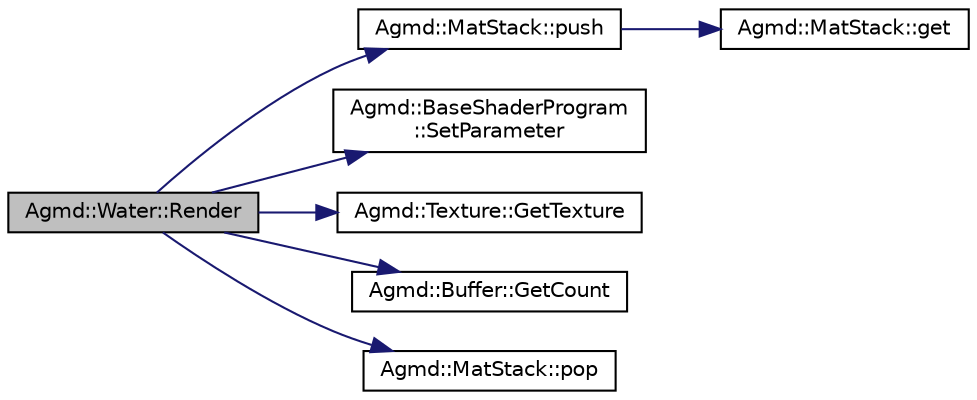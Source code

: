 digraph "Agmd::Water::Render"
{
  edge [fontname="Helvetica",fontsize="10",labelfontname="Helvetica",labelfontsize="10"];
  node [fontname="Helvetica",fontsize="10",shape=record];
  rankdir="LR";
  Node1 [label="Agmd::Water::Render",height=0.2,width=0.4,color="black", fillcolor="grey75", style="filled" fontcolor="black"];
  Node1 -> Node2 [color="midnightblue",fontsize="10",style="solid",fontname="Helvetica"];
  Node2 [label="Agmd::MatStack::push",height=0.2,width=0.4,color="black", fillcolor="white", style="filled",URL="$class_agmd_1_1_mat_stack.html#afe460b6af1fb5a631e8c7710bdeea28b"];
  Node2 -> Node3 [color="midnightblue",fontsize="10",style="solid",fontname="Helvetica"];
  Node3 [label="Agmd::MatStack::get",height=0.2,width=0.4,color="black", fillcolor="white", style="filled",URL="$class_agmd_1_1_mat_stack.html#ac897141ceb57d767029c31932b378eaa"];
  Node1 -> Node4 [color="midnightblue",fontsize="10",style="solid",fontname="Helvetica"];
  Node4 [label="Agmd::BaseShaderProgram\l::SetParameter",height=0.2,width=0.4,color="black", fillcolor="white", style="filled",URL="$class_agmd_1_1_base_shader_program.html#a686505b3561b39d3dcd1600f0ace6e9a"];
  Node1 -> Node5 [color="midnightblue",fontsize="10",style="solid",fontname="Helvetica"];
  Node5 [label="Agmd::Texture::GetTexture",height=0.2,width=0.4,color="black", fillcolor="white", style="filled",URL="$class_agmd_1_1_texture.html#a62313bf0a9d534c64ae9071d4dc0f200"];
  Node1 -> Node6 [color="midnightblue",fontsize="10",style="solid",fontname="Helvetica"];
  Node6 [label="Agmd::Buffer::GetCount",height=0.2,width=0.4,color="black", fillcolor="white", style="filled",URL="$class_agmd_1_1_buffer.html#aab7650c321616dc6a30cf7469b642222"];
  Node1 -> Node7 [color="midnightblue",fontsize="10",style="solid",fontname="Helvetica"];
  Node7 [label="Agmd::MatStack::pop",height=0.2,width=0.4,color="black", fillcolor="white", style="filled",URL="$class_agmd_1_1_mat_stack.html#a88b4892b6c36a01b3b651ca0de1c6e32"];
}
